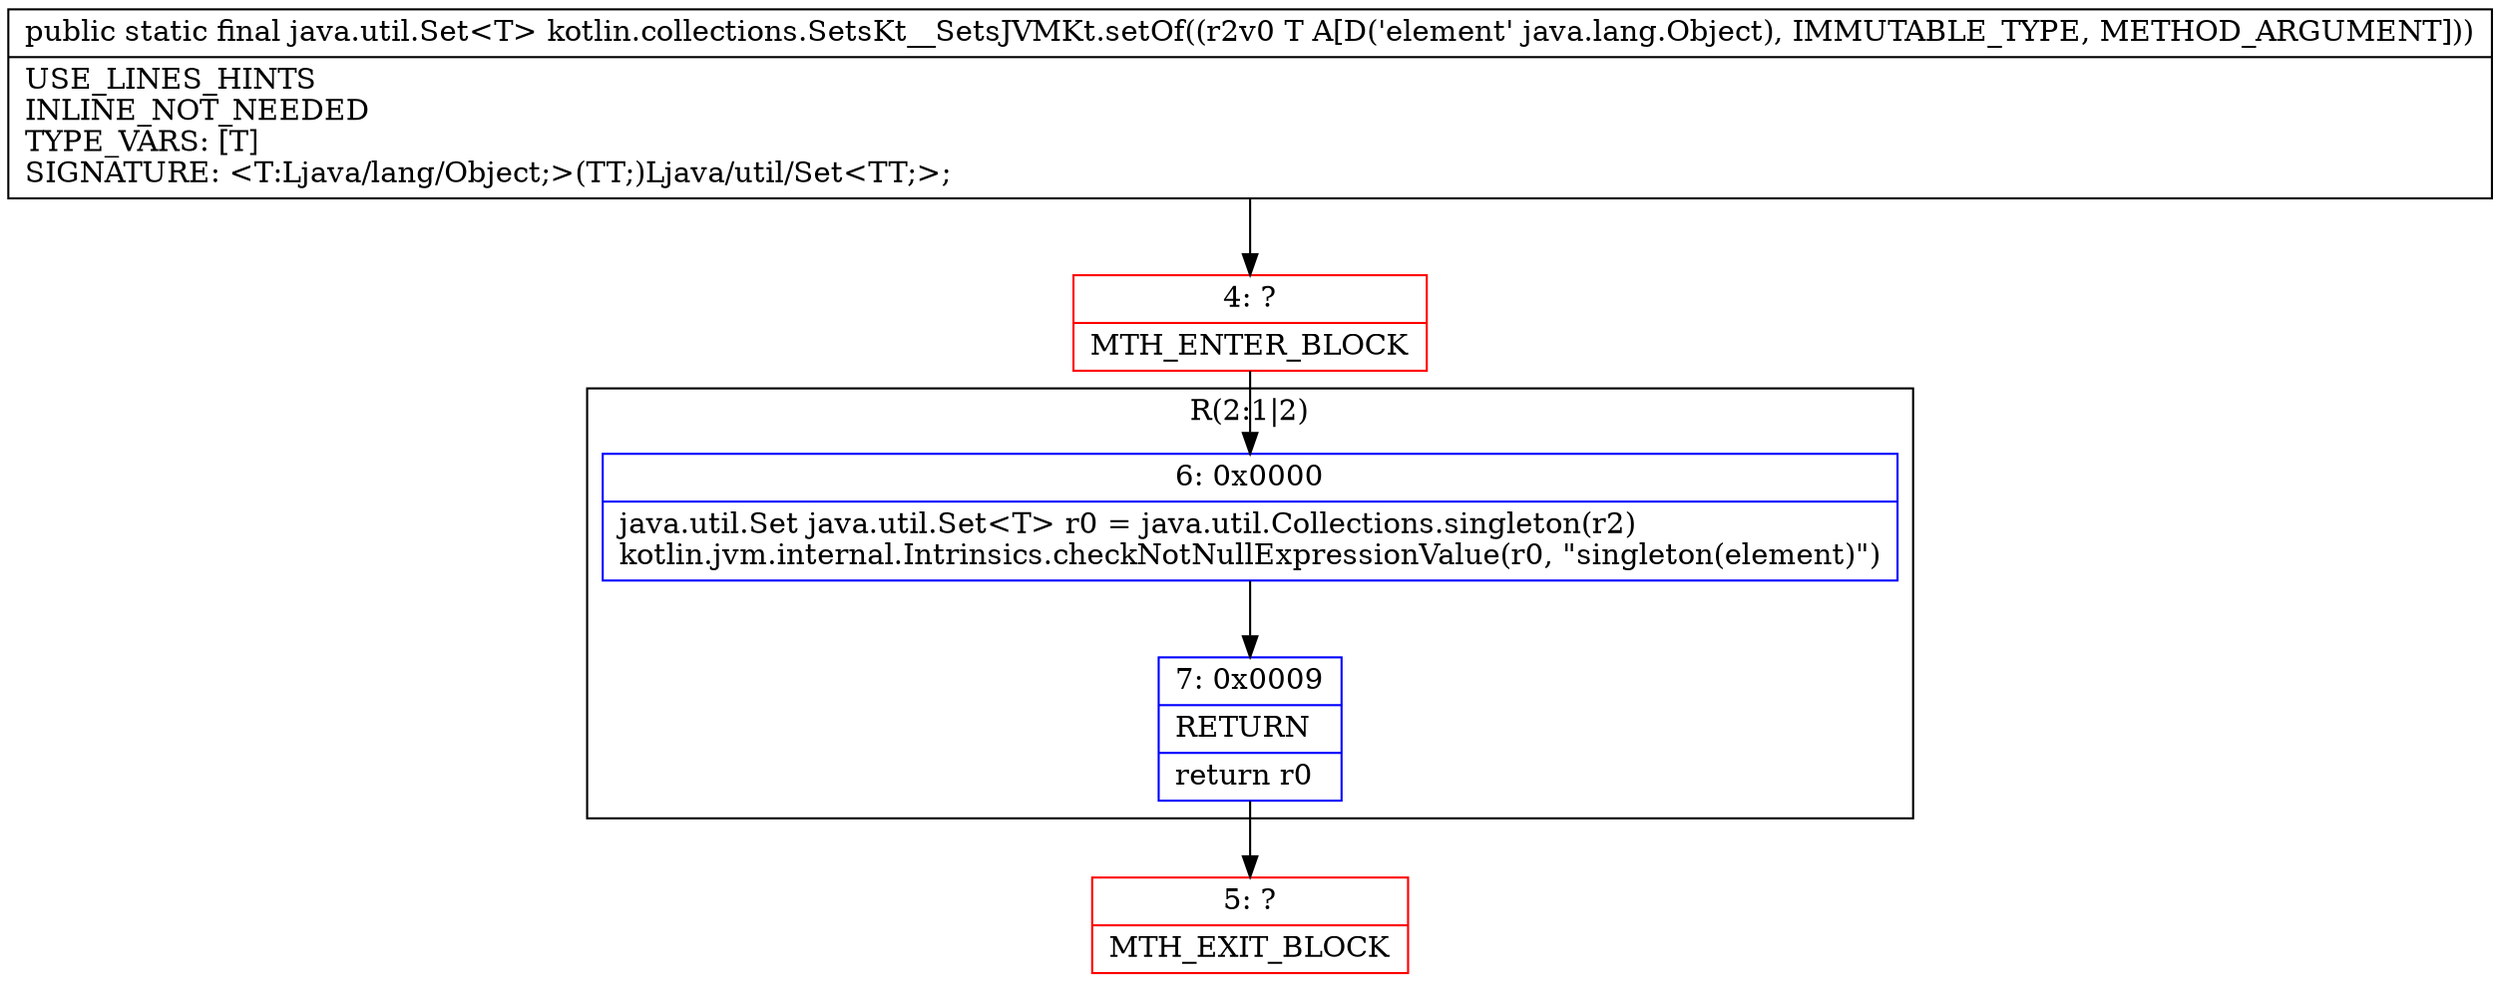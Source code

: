digraph "CFG forkotlin.collections.SetsKt__SetsJVMKt.setOf(Ljava\/lang\/Object;)Ljava\/util\/Set;" {
subgraph cluster_Region_828066934 {
label = "R(2:1|2)";
node [shape=record,color=blue];
Node_6 [shape=record,label="{6\:\ 0x0000|java.util.Set java.util.Set\<T\> r0 = java.util.Collections.singleton(r2)\lkotlin.jvm.internal.Intrinsics.checkNotNullExpressionValue(r0, \"singleton(element)\")\l}"];
Node_7 [shape=record,label="{7\:\ 0x0009|RETURN\l|return r0\l}"];
}
Node_4 [shape=record,color=red,label="{4\:\ ?|MTH_ENTER_BLOCK\l}"];
Node_5 [shape=record,color=red,label="{5\:\ ?|MTH_EXIT_BLOCK\l}"];
MethodNode[shape=record,label="{public static final java.util.Set\<T\> kotlin.collections.SetsKt__SetsJVMKt.setOf((r2v0 T A[D('element' java.lang.Object), IMMUTABLE_TYPE, METHOD_ARGUMENT]))  | USE_LINES_HINTS\lINLINE_NOT_NEEDED\lTYPE_VARS: [T]\lSIGNATURE: \<T:Ljava\/lang\/Object;\>(TT;)Ljava\/util\/Set\<TT;\>;\l}"];
MethodNode -> Node_4;Node_6 -> Node_7;
Node_7 -> Node_5;
Node_4 -> Node_6;
}

